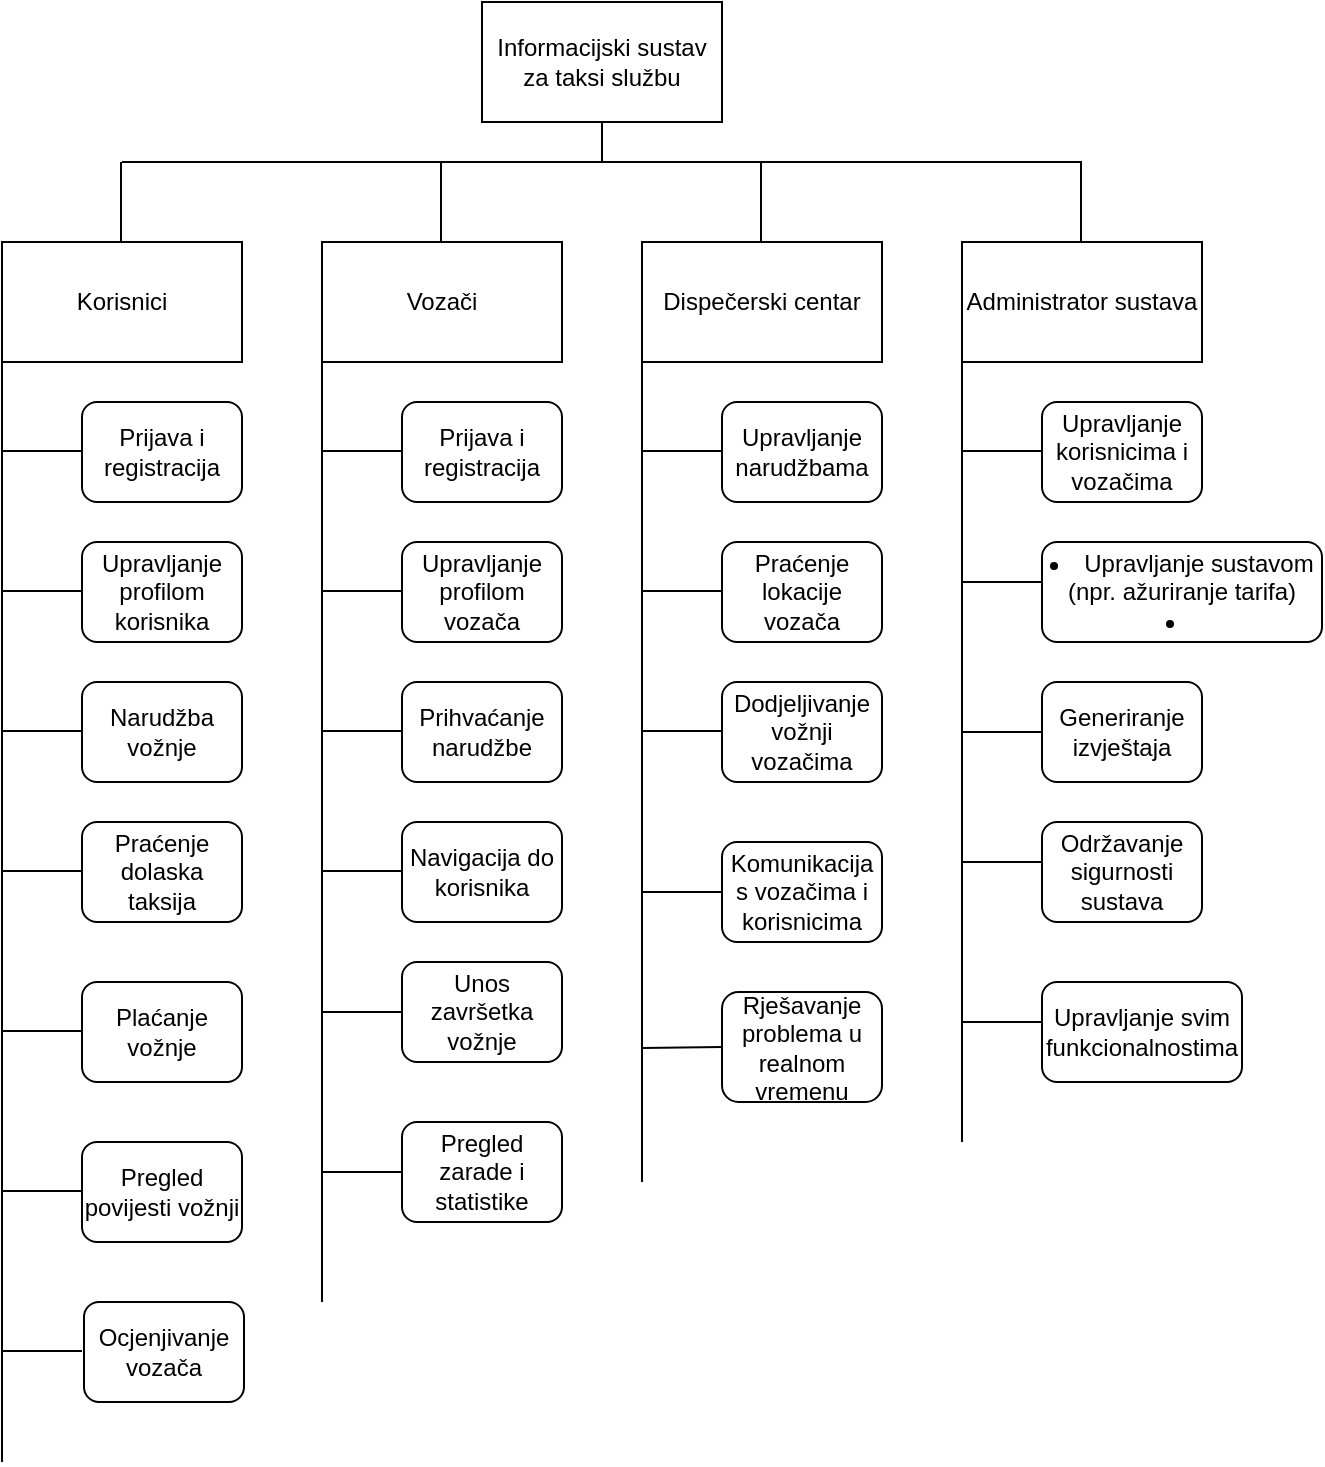 <mxfile version="25.0.1">
  <diagram name="Page-1" id="JfjGy4kndvTIvYeLvEvc">
    <mxGraphModel dx="954" dy="511" grid="1" gridSize="10" guides="1" tooltips="1" connect="1" arrows="1" fold="1" page="1" pageScale="1" pageWidth="827" pageHeight="1169" math="0" shadow="0">
      <root>
        <mxCell id="0" />
        <mxCell id="1" parent="0" />
        <mxCell id="t2zR8JG1Dq7IRGJ8YDr1-25" value="Informacijski sustav za taksi službu" style="rounded=0;whiteSpace=wrap;html=1;" parent="1" vertex="1">
          <mxGeometry x="320" y="40" width="120" height="60" as="geometry" />
        </mxCell>
        <mxCell id="t2zR8JG1Dq7IRGJ8YDr1-32" value="" style="endArrow=none;html=1;rounded=0;" parent="1" edge="1">
          <mxGeometry width="50" height="50" relative="1" as="geometry">
            <mxPoint x="140" y="120" as="sourcePoint" />
            <mxPoint x="620" y="120" as="targetPoint" />
          </mxGeometry>
        </mxCell>
        <mxCell id="t2zR8JG1Dq7IRGJ8YDr1-35" value="" style="endArrow=none;html=1;rounded=0;" parent="1" target="t2zR8JG1Dq7IRGJ8YDr1-36" edge="1">
          <mxGeometry width="50" height="50" relative="1" as="geometry">
            <mxPoint x="310" y="190" as="sourcePoint" />
            <mxPoint x="310" y="130" as="targetPoint" />
          </mxGeometry>
        </mxCell>
        <mxCell id="t2zR8JG1Dq7IRGJ8YDr1-36" value="Vozači" style="rounded=0;whiteSpace=wrap;html=1;" parent="1" vertex="1">
          <mxGeometry x="240" y="160" width="120" height="60" as="geometry" />
        </mxCell>
        <mxCell id="t2zR8JG1Dq7IRGJ8YDr1-38" value="" style="endArrow=none;html=1;rounded=0;" parent="1" edge="1">
          <mxGeometry width="50" height="50" relative="1" as="geometry">
            <mxPoint x="299.5" y="160" as="sourcePoint" />
            <mxPoint x="299.5" y="120" as="targetPoint" />
          </mxGeometry>
        </mxCell>
        <mxCell id="t2zR8JG1Dq7IRGJ8YDr1-39" value="Dispečerski centar" style="rounded=0;whiteSpace=wrap;html=1;" parent="1" vertex="1">
          <mxGeometry x="400" y="160" width="120" height="60" as="geometry" />
        </mxCell>
        <mxCell id="t2zR8JG1Dq7IRGJ8YDr1-40" value="" style="endArrow=none;html=1;rounded=0;" parent="1" edge="1">
          <mxGeometry width="50" height="50" relative="1" as="geometry">
            <mxPoint x="459.5" y="160" as="sourcePoint" />
            <mxPoint x="459.5" y="120" as="targetPoint" />
          </mxGeometry>
        </mxCell>
        <mxCell id="t2zR8JG1Dq7IRGJ8YDr1-41" value="" style="endArrow=none;html=1;rounded=0;" parent="1" target="t2zR8JG1Dq7IRGJ8YDr1-34" edge="1">
          <mxGeometry width="50" height="50" relative="1" as="geometry">
            <mxPoint x="159.5" y="190" as="sourcePoint" />
            <mxPoint x="159.5" y="130" as="targetPoint" />
          </mxGeometry>
        </mxCell>
        <mxCell id="t2zR8JG1Dq7IRGJ8YDr1-34" value="Korisnici" style="whiteSpace=wrap;html=1;" parent="1" vertex="1">
          <mxGeometry x="80" y="160" width="120" height="60" as="geometry" />
        </mxCell>
        <mxCell id="t2zR8JG1Dq7IRGJ8YDr1-43" value="" style="endArrow=none;html=1;rounded=0;" parent="1" edge="1">
          <mxGeometry width="50" height="50" relative="1" as="geometry">
            <mxPoint x="139.5" y="160" as="sourcePoint" />
            <mxPoint x="139.5" y="130" as="targetPoint" />
            <Array as="points">
              <mxPoint x="139.5" y="120" />
            </Array>
          </mxGeometry>
        </mxCell>
        <mxCell id="t2zR8JG1Dq7IRGJ8YDr1-46" value="" style="endArrow=none;html=1;rounded=0;" parent="1" edge="1">
          <mxGeometry width="50" height="50" relative="1" as="geometry">
            <mxPoint x="619.5" y="120" as="sourcePoint" />
            <mxPoint x="619.5" y="160" as="targetPoint" />
          </mxGeometry>
        </mxCell>
        <mxCell id="t2zR8JG1Dq7IRGJ8YDr1-47" value="Administrator sustava" style="rounded=0;whiteSpace=wrap;html=1;" parent="1" vertex="1">
          <mxGeometry x="560" y="160" width="120" height="60" as="geometry" />
        </mxCell>
        <mxCell id="t2zR8JG1Dq7IRGJ8YDr1-49" value="" style="endArrow=none;html=1;rounded=0;entryX=0.5;entryY=1;entryDx=0;entryDy=0;" parent="1" target="t2zR8JG1Dq7IRGJ8YDr1-25" edge="1">
          <mxGeometry width="50" height="50" relative="1" as="geometry">
            <mxPoint x="380" y="120" as="sourcePoint" />
            <mxPoint x="440" y="100" as="targetPoint" />
          </mxGeometry>
        </mxCell>
        <mxCell id="t2zR8JG1Dq7IRGJ8YDr1-52" value="" style="endArrow=none;html=1;rounded=0;" parent="1" edge="1">
          <mxGeometry width="50" height="50" relative="1" as="geometry">
            <mxPoint x="80" y="770" as="sourcePoint" />
            <mxPoint x="80" y="230" as="targetPoint" />
            <Array as="points">
              <mxPoint x="80" y="220" />
            </Array>
          </mxGeometry>
        </mxCell>
        <mxCell id="t2zR8JG1Dq7IRGJ8YDr1-54" value="Upravljanje profilom korisnika" style="rounded=1;whiteSpace=wrap;html=1;" parent="1" vertex="1">
          <mxGeometry x="120" y="310" width="80" height="50" as="geometry" />
        </mxCell>
        <mxCell id="t2zR8JG1Dq7IRGJ8YDr1-57" value="Narudžba vožnje" style="rounded=1;whiteSpace=wrap;html=1;" parent="1" vertex="1">
          <mxGeometry x="120" y="380" width="80" height="50" as="geometry" />
        </mxCell>
        <mxCell id="t2zR8JG1Dq7IRGJ8YDr1-60" value="Praćenje dolaska taksija" style="rounded=1;whiteSpace=wrap;html=1;" parent="1" vertex="1">
          <mxGeometry x="120" y="450" width="80" height="50" as="geometry" />
        </mxCell>
        <mxCell id="t2zR8JG1Dq7IRGJ8YDr1-63" value="" style="endArrow=none;html=1;rounded=0;" parent="1" edge="1">
          <mxGeometry width="50" height="50" relative="1" as="geometry">
            <mxPoint x="240" y="690" as="sourcePoint" />
            <mxPoint x="240" y="230" as="targetPoint" />
            <Array as="points">
              <mxPoint x="240" y="220" />
            </Array>
          </mxGeometry>
        </mxCell>
        <mxCell id="t2zR8JG1Dq7IRGJ8YDr1-65" value="Upravljanje profilom vozača" style="rounded=1;whiteSpace=wrap;html=1;" parent="1" vertex="1">
          <mxGeometry x="280" y="310" width="80" height="50" as="geometry" />
        </mxCell>
        <mxCell id="t2zR8JG1Dq7IRGJ8YDr1-67" value="Prihvaćanje narudžbe" style="rounded=1;whiteSpace=wrap;html=1;" parent="1" vertex="1">
          <mxGeometry x="280" y="380" width="80" height="50" as="geometry" />
        </mxCell>
        <mxCell id="t2zR8JG1Dq7IRGJ8YDr1-69" value="Navigacija do korisnika" style="rounded=1;whiteSpace=wrap;html=1;" parent="1" vertex="1">
          <mxGeometry x="280" y="450" width="80" height="50" as="geometry" />
        </mxCell>
        <mxCell id="t2zR8JG1Dq7IRGJ8YDr1-72" value="" style="endArrow=none;html=1;rounded=0;" parent="1" edge="1">
          <mxGeometry width="50" height="50" relative="1" as="geometry">
            <mxPoint x="400" y="630" as="sourcePoint" />
            <mxPoint x="400" y="230" as="targetPoint" />
            <Array as="points">
              <mxPoint x="400" y="220" />
            </Array>
          </mxGeometry>
        </mxCell>
        <mxCell id="t2zR8JG1Dq7IRGJ8YDr1-74" value="Upravljanje narudžbama" style="rounded=1;whiteSpace=wrap;html=1;" parent="1" vertex="1">
          <mxGeometry x="440" y="240" width="80" height="50" as="geometry" />
        </mxCell>
        <mxCell id="t2zR8JG1Dq7IRGJ8YDr1-88" value="" style="endArrow=none;html=1;rounded=0;" parent="1" edge="1">
          <mxGeometry width="50" height="50" relative="1" as="geometry">
            <mxPoint x="560" y="610" as="sourcePoint" />
            <mxPoint x="560" y="230" as="targetPoint" />
            <Array as="points">
              <mxPoint x="560" y="220" />
            </Array>
          </mxGeometry>
        </mxCell>
        <mxCell id="t2zR8JG1Dq7IRGJ8YDr1-90" value="Upravljanje korisnicima i vozačima" style="rounded=1;whiteSpace=wrap;html=1;" parent="1" vertex="1">
          <mxGeometry x="600" y="240" width="80" height="50" as="geometry" />
        </mxCell>
        <mxCell id="TcXRs2jZcjVELC_aoPdt-3" value="Prijava i registracija" style="rounded=1;whiteSpace=wrap;html=1;" parent="1" vertex="1">
          <mxGeometry x="120" y="240" width="80" height="50" as="geometry" />
        </mxCell>
        <mxCell id="TcXRs2jZcjVELC_aoPdt-15" value="Prijava i registracija" style="rounded=1;whiteSpace=wrap;html=1;" parent="1" vertex="1">
          <mxGeometry x="280" y="240" width="80" height="50" as="geometry" />
        </mxCell>
        <mxCell id="TcXRs2jZcjVELC_aoPdt-17" value="Plaćanje vožnje" style="rounded=1;whiteSpace=wrap;html=1;" parent="1" vertex="1">
          <mxGeometry x="120" y="530" width="80" height="50" as="geometry" />
        </mxCell>
        <mxCell id="Ml7sm4U--j-oLenQAUOs-1" value="" style="endArrow=none;html=1;rounded=0;" parent="1" edge="1">
          <mxGeometry width="50" height="50" relative="1" as="geometry">
            <mxPoint x="80" y="264.5" as="sourcePoint" />
            <mxPoint x="120" y="264.5" as="targetPoint" />
          </mxGeometry>
        </mxCell>
        <mxCell id="Ml7sm4U--j-oLenQAUOs-2" value="" style="endArrow=none;html=1;rounded=0;" parent="1" edge="1">
          <mxGeometry width="50" height="50" relative="1" as="geometry">
            <mxPoint x="240" y="264.5" as="sourcePoint" />
            <mxPoint x="280" y="264.5" as="targetPoint" />
          </mxGeometry>
        </mxCell>
        <mxCell id="Ml7sm4U--j-oLenQAUOs-3" value="" style="endArrow=none;html=1;rounded=0;" parent="1" edge="1">
          <mxGeometry width="50" height="50" relative="1" as="geometry">
            <mxPoint x="400" y="264.5" as="sourcePoint" />
            <mxPoint x="440" y="264.5" as="targetPoint" />
          </mxGeometry>
        </mxCell>
        <mxCell id="Ml7sm4U--j-oLenQAUOs-4" value="" style="endArrow=none;html=1;rounded=0;" parent="1" edge="1">
          <mxGeometry width="50" height="50" relative="1" as="geometry">
            <mxPoint x="560" y="264.5" as="sourcePoint" />
            <mxPoint x="600" y="264.5" as="targetPoint" />
          </mxGeometry>
        </mxCell>
        <mxCell id="Ml7sm4U--j-oLenQAUOs-5" value="" style="endArrow=none;html=1;rounded=0;" parent="1" edge="1">
          <mxGeometry width="50" height="50" relative="1" as="geometry">
            <mxPoint x="80" y="334.5" as="sourcePoint" />
            <mxPoint x="120" y="334.5" as="targetPoint" />
          </mxGeometry>
        </mxCell>
        <mxCell id="Ml7sm4U--j-oLenQAUOs-6" value="" style="endArrow=none;html=1;rounded=0;" parent="1" edge="1">
          <mxGeometry width="50" height="50" relative="1" as="geometry">
            <mxPoint x="80" y="474.5" as="sourcePoint" />
            <mxPoint x="120" y="474.5" as="targetPoint" />
          </mxGeometry>
        </mxCell>
        <mxCell id="Ml7sm4U--j-oLenQAUOs-7" value="" style="endArrow=none;html=1;rounded=0;" parent="1" edge="1">
          <mxGeometry width="50" height="50" relative="1" as="geometry">
            <mxPoint x="80" y="554.5" as="sourcePoint" />
            <mxPoint x="120" y="554.5" as="targetPoint" />
          </mxGeometry>
        </mxCell>
        <mxCell id="Ml7sm4U--j-oLenQAUOs-8" value="" style="endArrow=none;html=1;rounded=0;" parent="1" edge="1">
          <mxGeometry width="50" height="50" relative="1" as="geometry">
            <mxPoint x="80" y="404.5" as="sourcePoint" />
            <mxPoint x="120" y="404.5" as="targetPoint" />
          </mxGeometry>
        </mxCell>
        <mxCell id="Ml7sm4U--j-oLenQAUOs-9" value="" style="endArrow=none;html=1;rounded=0;" parent="1" edge="1">
          <mxGeometry width="50" height="50" relative="1" as="geometry">
            <mxPoint x="240" y="334.5" as="sourcePoint" />
            <mxPoint x="280" y="334.5" as="targetPoint" />
          </mxGeometry>
        </mxCell>
        <mxCell id="Ml7sm4U--j-oLenQAUOs-10" value="" style="endArrow=none;html=1;rounded=0;" parent="1" edge="1">
          <mxGeometry width="50" height="50" relative="1" as="geometry">
            <mxPoint x="240" y="404.5" as="sourcePoint" />
            <mxPoint x="280" y="404.5" as="targetPoint" />
          </mxGeometry>
        </mxCell>
        <mxCell id="Ml7sm4U--j-oLenQAUOs-11" value="" style="endArrow=none;html=1;rounded=0;" parent="1" edge="1">
          <mxGeometry width="50" height="50" relative="1" as="geometry">
            <mxPoint x="240" y="474.5" as="sourcePoint" />
            <mxPoint x="280" y="474.5" as="targetPoint" />
          </mxGeometry>
        </mxCell>
        <mxCell id="T97n9DwKhYzHCO6HHzCe-1" value="Unos završetka vožnje" style="rounded=1;whiteSpace=wrap;html=1;" parent="1" vertex="1">
          <mxGeometry x="280" y="520" width="80" height="50" as="geometry" />
        </mxCell>
        <mxCell id="T97n9DwKhYzHCO6HHzCe-3" value="" style="endArrow=none;html=1;rounded=0;fontSize=12;startSize=8;endSize=8;curved=1;entryX=0;entryY=0.5;entryDx=0;entryDy=0;" parent="1" target="T97n9DwKhYzHCO6HHzCe-1" edge="1">
          <mxGeometry width="50" height="50" relative="1" as="geometry">
            <mxPoint x="240" y="545" as="sourcePoint" />
            <mxPoint x="270" y="400" as="targetPoint" />
          </mxGeometry>
        </mxCell>
        <mxCell id="T97n9DwKhYzHCO6HHzCe-4" value="Praćenje lokacije vozača" style="rounded=1;whiteSpace=wrap;html=1;" parent="1" vertex="1">
          <mxGeometry x="440" y="310" width="80" height="50" as="geometry" />
        </mxCell>
        <mxCell id="T97n9DwKhYzHCO6HHzCe-5" value="Dodjeljivanje vožnji vozačima" style="rounded=1;whiteSpace=wrap;html=1;" parent="1" vertex="1">
          <mxGeometry x="440" y="380" width="80" height="50" as="geometry" />
        </mxCell>
        <mxCell id="T97n9DwKhYzHCO6HHzCe-7" value="" style="endArrow=none;html=1;rounded=0;" parent="1" edge="1">
          <mxGeometry width="50" height="50" relative="1" as="geometry">
            <mxPoint x="400" y="334.5" as="sourcePoint" />
            <mxPoint x="440" y="334.5" as="targetPoint" />
          </mxGeometry>
        </mxCell>
        <mxCell id="T97n9DwKhYzHCO6HHzCe-8" value="" style="endArrow=none;html=1;rounded=0;" parent="1" edge="1">
          <mxGeometry width="50" height="50" relative="1" as="geometry">
            <mxPoint x="400" y="404.5" as="sourcePoint" />
            <mxPoint x="440" y="404.5" as="targetPoint" />
          </mxGeometry>
        </mxCell>
        <mxCell id="T97n9DwKhYzHCO6HHzCe-12" value="&lt;li&gt;Upravljanje sustavom (npr. ažuriranje tarifa)&lt;/li&gt;&lt;li&gt;&lt;/li&gt;" style="rounded=1;whiteSpace=wrap;html=1;" parent="1" vertex="1">
          <mxGeometry x="600" y="310" width="140" height="50" as="geometry" />
        </mxCell>
        <mxCell id="T97n9DwKhYzHCO6HHzCe-13" value="Održavanje sigurnosti sustava" style="rounded=1;whiteSpace=wrap;html=1;" parent="1" vertex="1">
          <mxGeometry x="600" y="450" width="80" height="50" as="geometry" />
        </mxCell>
        <mxCell id="T97n9DwKhYzHCO6HHzCe-14" value="Generiranje izvještaja" style="rounded=1;whiteSpace=wrap;html=1;" parent="1" vertex="1">
          <mxGeometry x="600" y="380" width="80" height="50" as="geometry" />
        </mxCell>
        <mxCell id="7jvFtWl73RZkilkMh4CK-1" value="Pregled povijesti vožnji" style="rounded=1;whiteSpace=wrap;html=1;" vertex="1" parent="1">
          <mxGeometry x="120" y="610" width="80" height="50" as="geometry" />
        </mxCell>
        <mxCell id="7jvFtWl73RZkilkMh4CK-2" value="Ocjenjivanje vozača" style="rounded=1;whiteSpace=wrap;html=1;" vertex="1" parent="1">
          <mxGeometry x="121" y="690" width="80" height="50" as="geometry" />
        </mxCell>
        <mxCell id="7jvFtWl73RZkilkMh4CK-5" value="" style="endArrow=none;html=1;rounded=0;" edge="1" parent="1">
          <mxGeometry width="50" height="50" relative="1" as="geometry">
            <mxPoint x="80" y="634.5" as="sourcePoint" />
            <mxPoint x="120" y="634.5" as="targetPoint" />
          </mxGeometry>
        </mxCell>
        <mxCell id="7jvFtWl73RZkilkMh4CK-6" value="" style="endArrow=none;html=1;rounded=0;" edge="1" parent="1">
          <mxGeometry width="50" height="50" relative="1" as="geometry">
            <mxPoint x="80" y="714.5" as="sourcePoint" />
            <mxPoint x="120" y="714.5" as="targetPoint" />
          </mxGeometry>
        </mxCell>
        <mxCell id="7jvFtWl73RZkilkMh4CK-7" value="Pregled zarade i statistike" style="rounded=1;whiteSpace=wrap;html=1;" vertex="1" parent="1">
          <mxGeometry x="280" y="600" width="80" height="50" as="geometry" />
        </mxCell>
        <mxCell id="7jvFtWl73RZkilkMh4CK-8" value="" style="endArrow=none;html=1;rounded=0;fontSize=12;startSize=8;endSize=8;curved=1;entryX=0;entryY=0.5;entryDx=0;entryDy=0;" edge="1" parent="1" target="7jvFtWl73RZkilkMh4CK-7">
          <mxGeometry width="50" height="50" relative="1" as="geometry">
            <mxPoint x="240" y="625" as="sourcePoint" />
            <mxPoint x="290" y="555" as="targetPoint" />
          </mxGeometry>
        </mxCell>
        <mxCell id="7jvFtWl73RZkilkMh4CK-9" value="Komunikacija s vozačima i korisnicima" style="rounded=1;whiteSpace=wrap;html=1;" vertex="1" parent="1">
          <mxGeometry x="440" y="460" width="80" height="50" as="geometry" />
        </mxCell>
        <mxCell id="7jvFtWl73RZkilkMh4CK-10" value="Rješavanje problema u realnom vremenu" style="rounded=1;whiteSpace=wrap;html=1;" vertex="1" parent="1">
          <mxGeometry x="440" y="535" width="80" height="55" as="geometry" />
        </mxCell>
        <mxCell id="7jvFtWl73RZkilkMh4CK-11" value="" style="endArrow=none;html=1;rounded=0;entryX=0;entryY=0.5;entryDx=0;entryDy=0;" edge="1" parent="1" target="7jvFtWl73RZkilkMh4CK-9">
          <mxGeometry width="50" height="50" relative="1" as="geometry">
            <mxPoint x="400" y="485" as="sourcePoint" />
            <mxPoint x="460" y="510" as="targetPoint" />
          </mxGeometry>
        </mxCell>
        <mxCell id="7jvFtWl73RZkilkMh4CK-14" value="" style="endArrow=none;html=1;rounded=0;entryX=0;entryY=0.5;entryDx=0;entryDy=0;" edge="1" parent="1" target="7jvFtWl73RZkilkMh4CK-10">
          <mxGeometry width="50" height="50" relative="1" as="geometry">
            <mxPoint x="400" y="563" as="sourcePoint" />
            <mxPoint x="450" y="580" as="targetPoint" />
          </mxGeometry>
        </mxCell>
        <mxCell id="7jvFtWl73RZkilkMh4CK-15" value="Upravljanje svim funkcionalnostima" style="rounded=1;whiteSpace=wrap;html=1;" vertex="1" parent="1">
          <mxGeometry x="600" y="530" width="100" height="50" as="geometry" />
        </mxCell>
        <mxCell id="7jvFtWl73RZkilkMh4CK-18" value="" style="endArrow=none;html=1;rounded=0;" edge="1" parent="1">
          <mxGeometry width="50" height="50" relative="1" as="geometry">
            <mxPoint x="560" y="330" as="sourcePoint" />
            <mxPoint x="600" y="330" as="targetPoint" />
          </mxGeometry>
        </mxCell>
        <mxCell id="7jvFtWl73RZkilkMh4CK-19" value="" style="endArrow=none;html=1;rounded=0;entryX=0;entryY=0.5;entryDx=0;entryDy=0;" edge="1" parent="1" target="T97n9DwKhYzHCO6HHzCe-14">
          <mxGeometry width="50" height="50" relative="1" as="geometry">
            <mxPoint x="560" y="405" as="sourcePoint" />
            <mxPoint x="590" y="400" as="targetPoint" />
          </mxGeometry>
        </mxCell>
        <mxCell id="7jvFtWl73RZkilkMh4CK-21" value="" style="endArrow=none;html=1;rounded=0;" edge="1" parent="1">
          <mxGeometry width="50" height="50" relative="1" as="geometry">
            <mxPoint x="560" y="470" as="sourcePoint" />
            <mxPoint x="600" y="470" as="targetPoint" />
          </mxGeometry>
        </mxCell>
        <mxCell id="7jvFtWl73RZkilkMh4CK-22" value="" style="endArrow=none;html=1;rounded=0;" edge="1" parent="1">
          <mxGeometry width="50" height="50" relative="1" as="geometry">
            <mxPoint x="560" y="550" as="sourcePoint" />
            <mxPoint x="600" y="550" as="targetPoint" />
          </mxGeometry>
        </mxCell>
      </root>
    </mxGraphModel>
  </diagram>
</mxfile>
